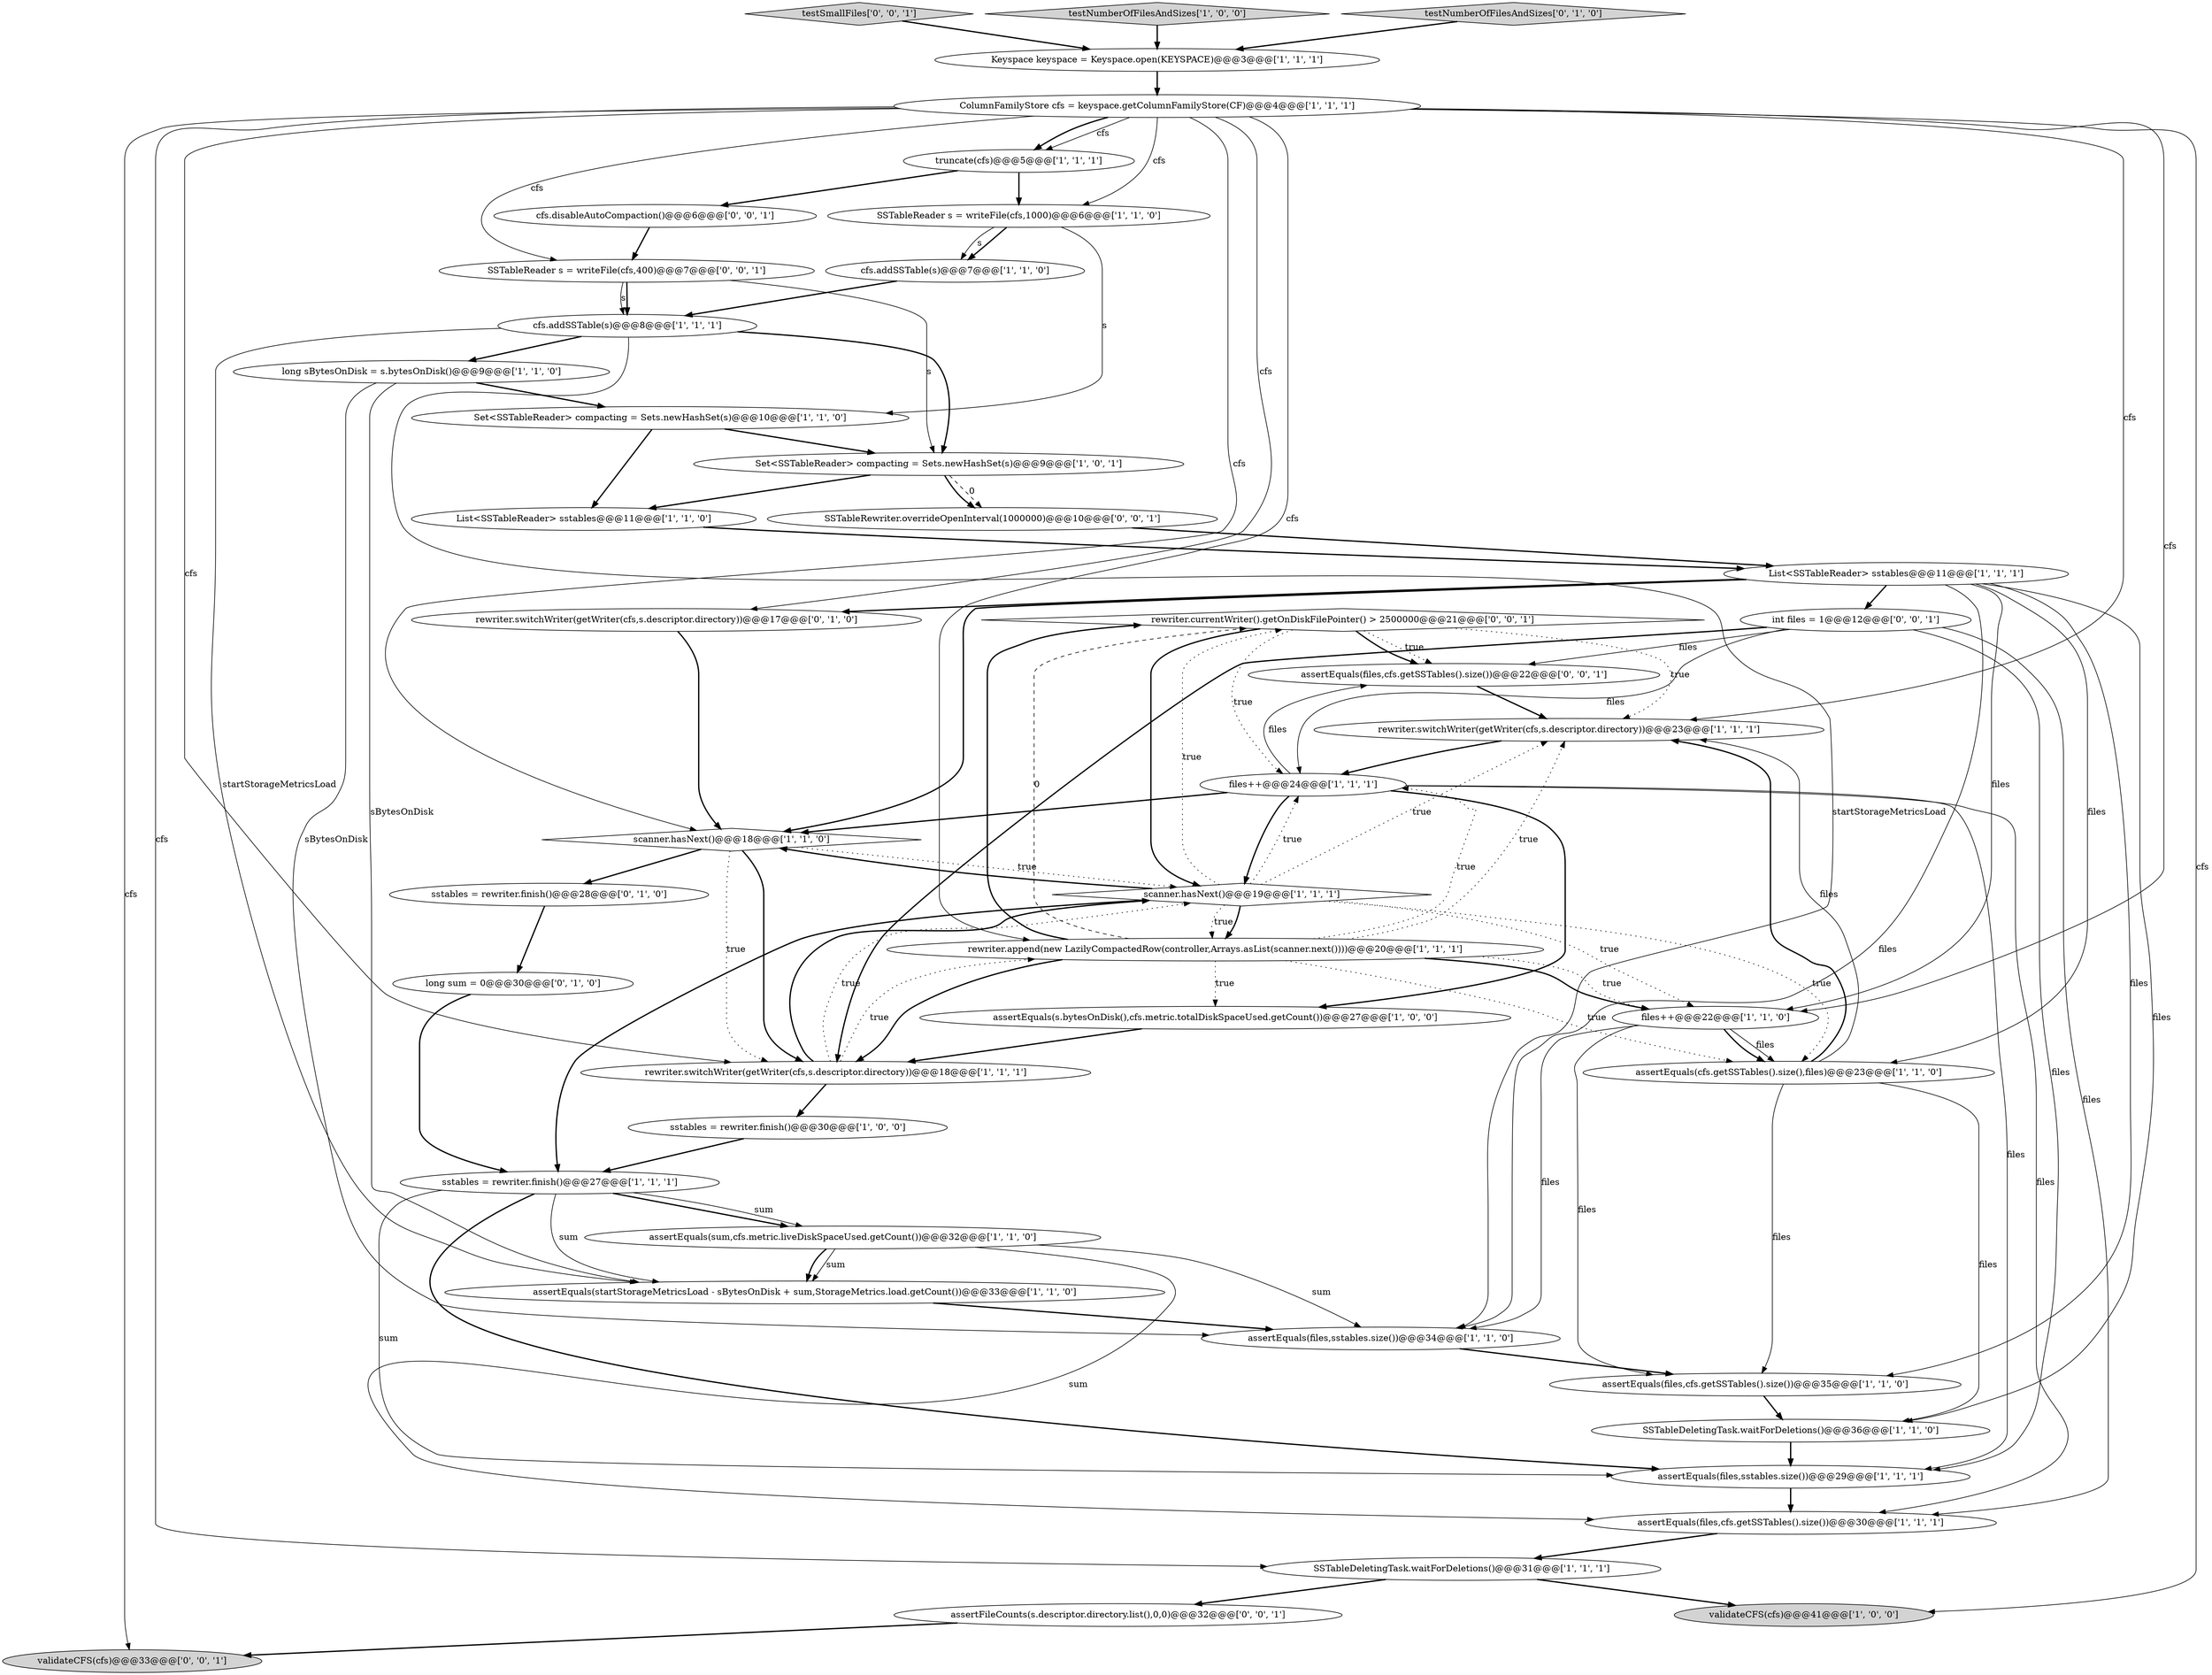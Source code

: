 digraph {
37 [style = filled, label = "rewriter.currentWriter().getOnDiskFilePointer() > 2500000@@@21@@@['0', '0', '1']", fillcolor = white, shape = diamond image = "AAA0AAABBB3BBB"];
25 [style = filled, label = "scanner.hasNext()@@@18@@@['1', '1', '0']", fillcolor = white, shape = diamond image = "AAA0AAABBB1BBB"];
7 [style = filled, label = "ColumnFamilyStore cfs = keyspace.getColumnFamilyStore(CF)@@@4@@@['1', '1', '1']", fillcolor = white, shape = ellipse image = "AAA0AAABBB1BBB"];
16 [style = filled, label = "List<SSTableReader> sstables@@@11@@@['1', '1', '1']", fillcolor = white, shape = ellipse image = "AAA0AAABBB1BBB"];
31 [style = filled, label = "cfs.addSSTable(s)@@@8@@@['1', '1', '1']", fillcolor = white, shape = ellipse image = "AAA0AAABBB1BBB"];
5 [style = filled, label = "truncate(cfs)@@@5@@@['1', '1', '1']", fillcolor = white, shape = ellipse image = "AAA0AAABBB1BBB"];
33 [style = filled, label = "rewriter.switchWriter(getWriter(cfs,s.descriptor.directory))@@@17@@@['0', '1', '0']", fillcolor = white, shape = ellipse image = "AAA0AAABBB2BBB"];
19 [style = filled, label = "assertEquals(s.bytesOnDisk(),cfs.metric.totalDiskSpaceUsed.getCount())@@@27@@@['1', '0', '0']", fillcolor = white, shape = ellipse image = "AAA0AAABBB1BBB"];
12 [style = filled, label = "Set<SSTableReader> compacting = Sets.newHashSet(s)@@@10@@@['1', '1', '0']", fillcolor = white, shape = ellipse image = "AAA0AAABBB1BBB"];
24 [style = filled, label = "List<SSTableReader> sstables@@@11@@@['1', '1', '0']", fillcolor = white, shape = ellipse image = "AAA0AAABBB1BBB"];
44 [style = filled, label = "assertEquals(files,cfs.getSSTables().size())@@@22@@@['0', '0', '1']", fillcolor = white, shape = ellipse image = "AAA0AAABBB3BBB"];
17 [style = filled, label = "rewriter.append(new LazilyCompactedRow(controller,Arrays.asList(scanner.next())))@@@20@@@['1', '1', '1']", fillcolor = white, shape = ellipse image = "AAA0AAABBB1BBB"];
4 [style = filled, label = "sstables = rewriter.finish()@@@30@@@['1', '0', '0']", fillcolor = white, shape = ellipse image = "AAA0AAABBB1BBB"];
36 [style = filled, label = "validateCFS(cfs)@@@33@@@['0', '0', '1']", fillcolor = lightgray, shape = ellipse image = "AAA0AAABBB3BBB"];
40 [style = filled, label = "testSmallFiles['0', '0', '1']", fillcolor = lightgray, shape = diamond image = "AAA0AAABBB3BBB"];
21 [style = filled, label = "scanner.hasNext()@@@19@@@['1', '1', '1']", fillcolor = white, shape = diamond image = "AAA0AAABBB1BBB"];
23 [style = filled, label = "testNumberOfFilesAndSizes['1', '0', '0']", fillcolor = lightgray, shape = diamond image = "AAA0AAABBB1BBB"];
38 [style = filled, label = "int files = 1@@@12@@@['0', '0', '1']", fillcolor = white, shape = ellipse image = "AAA0AAABBB3BBB"];
28 [style = filled, label = "Keyspace keyspace = Keyspace.open(KEYSPACE)@@@3@@@['1', '1', '1']", fillcolor = white, shape = ellipse image = "AAA0AAABBB1BBB"];
34 [style = filled, label = "sstables = rewriter.finish()@@@28@@@['0', '1', '0']", fillcolor = white, shape = ellipse image = "AAA0AAABBB2BBB"];
3 [style = filled, label = "assertEquals(files,cfs.getSSTables().size())@@@30@@@['1', '1', '1']", fillcolor = white, shape = ellipse image = "AAA0AAABBB1BBB"];
15 [style = filled, label = "SSTableReader s = writeFile(cfs,1000)@@@6@@@['1', '1', '0']", fillcolor = white, shape = ellipse image = "AAA0AAABBB1BBB"];
2 [style = filled, label = "SSTableDeletingTask.waitForDeletions()@@@36@@@['1', '1', '0']", fillcolor = white, shape = ellipse image = "AAA0AAABBB1BBB"];
35 [style = filled, label = "long sum = 0@@@30@@@['0', '1', '0']", fillcolor = white, shape = ellipse image = "AAA0AAABBB2BBB"];
20 [style = filled, label = "Set<SSTableReader> compacting = Sets.newHashSet(s)@@@9@@@['1', '0', '1']", fillcolor = white, shape = ellipse image = "AAA0AAABBB1BBB"];
42 [style = filled, label = "assertFileCounts(s.descriptor.directory.list(),0,0)@@@32@@@['0', '0', '1']", fillcolor = white, shape = ellipse image = "AAA0AAABBB3BBB"];
9 [style = filled, label = "sstables = rewriter.finish()@@@27@@@['1', '1', '1']", fillcolor = white, shape = ellipse image = "AAA0AAABBB1BBB"];
27 [style = filled, label = "rewriter.switchWriter(getWriter(cfs,s.descriptor.directory))@@@18@@@['1', '1', '1']", fillcolor = white, shape = ellipse image = "AAA0AAABBB1BBB"];
43 [style = filled, label = "cfs.disableAutoCompaction()@@@6@@@['0', '0', '1']", fillcolor = white, shape = ellipse image = "AAA0AAABBB3BBB"];
13 [style = filled, label = "files++@@@22@@@['1', '1', '0']", fillcolor = white, shape = ellipse image = "AAA0AAABBB1BBB"];
32 [style = filled, label = "testNumberOfFilesAndSizes['0', '1', '0']", fillcolor = lightgray, shape = diamond image = "AAA0AAABBB2BBB"];
29 [style = filled, label = "files++@@@24@@@['1', '1', '1']", fillcolor = white, shape = ellipse image = "AAA0AAABBB1BBB"];
30 [style = filled, label = "assertEquals(sum,cfs.metric.liveDiskSpaceUsed.getCount())@@@32@@@['1', '1', '0']", fillcolor = white, shape = ellipse image = "AAA0AAABBB1BBB"];
14 [style = filled, label = "assertEquals(startStorageMetricsLoad - sBytesOnDisk + sum,StorageMetrics.load.getCount())@@@33@@@['1', '1', '0']", fillcolor = white, shape = ellipse image = "AAA0AAABBB1BBB"];
41 [style = filled, label = "SSTableReader s = writeFile(cfs,400)@@@7@@@['0', '0', '1']", fillcolor = white, shape = ellipse image = "AAA0AAABBB3BBB"];
8 [style = filled, label = "assertEquals(files,sstables.size())@@@29@@@['1', '1', '1']", fillcolor = white, shape = ellipse image = "AAA0AAABBB1BBB"];
10 [style = filled, label = "cfs.addSSTable(s)@@@7@@@['1', '1', '0']", fillcolor = white, shape = ellipse image = "AAA0AAABBB1BBB"];
1 [style = filled, label = "assertEquals(cfs.getSSTables().size(),files)@@@23@@@['1', '1', '0']", fillcolor = white, shape = ellipse image = "AAA0AAABBB1BBB"];
11 [style = filled, label = "assertEquals(files,cfs.getSSTables().size())@@@35@@@['1', '1', '0']", fillcolor = white, shape = ellipse image = "AAA0AAABBB1BBB"];
0 [style = filled, label = "validateCFS(cfs)@@@41@@@['1', '0', '0']", fillcolor = lightgray, shape = ellipse image = "AAA0AAABBB1BBB"];
6 [style = filled, label = "SSTableDeletingTask.waitForDeletions()@@@31@@@['1', '1', '1']", fillcolor = white, shape = ellipse image = "AAA0AAABBB1BBB"];
39 [style = filled, label = "SSTableRewriter.overrideOpenInterval(1000000)@@@10@@@['0', '0', '1']", fillcolor = white, shape = ellipse image = "AAA0AAABBB3BBB"];
26 [style = filled, label = "assertEquals(files,sstables.size())@@@34@@@['1', '1', '0']", fillcolor = white, shape = ellipse image = "AAA0AAABBB1BBB"];
18 [style = filled, label = "long sBytesOnDisk = s.bytesOnDisk()@@@9@@@['1', '1', '0']", fillcolor = white, shape = ellipse image = "AAA0AAABBB1BBB"];
22 [style = filled, label = "rewriter.switchWriter(getWriter(cfs,s.descriptor.directory))@@@23@@@['1', '1', '1']", fillcolor = white, shape = ellipse image = "AAA0AAABBB1BBB"];
22->29 [style = bold, label=""];
18->26 [style = solid, label="sBytesOnDisk"];
29->19 [style = bold, label=""];
20->39 [style = dashed, label="0"];
7->13 [style = solid, label="cfs"];
40->28 [style = bold, label=""];
25->21 [style = dotted, label="true"];
21->22 [style = dotted, label="true"];
7->27 [style = solid, label="cfs"];
31->18 [style = bold, label=""];
16->38 [style = bold, label=""];
9->30 [style = bold, label=""];
12->24 [style = bold, label=""];
13->1 [style = solid, label="files"];
3->6 [style = bold, label=""];
19->27 [style = bold, label=""];
43->41 [style = bold, label=""];
37->29 [style = dotted, label="true"];
21->25 [style = bold, label=""];
17->13 [style = bold, label=""];
4->9 [style = bold, label=""];
32->28 [style = bold, label=""];
1->11 [style = solid, label="files"];
13->1 [style = bold, label=""];
1->22 [style = bold, label=""];
37->44 [style = dotted, label="true"];
16->26 [style = solid, label="files"];
27->21 [style = bold, label=""];
29->21 [style = bold, label=""];
7->25 [style = solid, label="cfs"];
17->27 [style = bold, label=""];
17->1 [style = dotted, label="true"];
16->25 [style = bold, label=""];
21->37 [style = dotted, label="true"];
39->16 [style = bold, label=""];
6->42 [style = bold, label=""];
25->34 [style = bold, label=""];
5->43 [style = bold, label=""];
17->13 [style = dotted, label="true"];
38->8 [style = solid, label="files"];
21->17 [style = dotted, label="true"];
8->3 [style = bold, label=""];
25->27 [style = dotted, label="true"];
20->39 [style = bold, label=""];
37->21 [style = bold, label=""];
16->1 [style = solid, label="files"];
1->22 [style = solid, label="files"];
7->36 [style = solid, label="cfs"];
12->20 [style = bold, label=""];
38->29 [style = solid, label="files"];
21->29 [style = dotted, label="true"];
29->8 [style = solid, label="files"];
17->22 [style = dotted, label="true"];
34->35 [style = bold, label=""];
29->3 [style = solid, label="files"];
9->30 [style = solid, label="sum"];
25->27 [style = bold, label=""];
30->14 [style = bold, label=""];
35->9 [style = bold, label=""];
15->10 [style = solid, label="s"];
17->29 [style = dotted, label="true"];
31->26 [style = solid, label="startStorageMetricsLoad"];
18->14 [style = solid, label="sBytesOnDisk"];
38->44 [style = solid, label="files"];
6->0 [style = bold, label=""];
30->26 [style = solid, label="sum"];
7->0 [style = solid, label="cfs"];
21->1 [style = dotted, label="true"];
27->21 [style = dotted, label="true"];
41->31 [style = bold, label=""];
16->13 [style = solid, label="files"];
11->2 [style = bold, label=""];
29->25 [style = bold, label=""];
2->8 [style = bold, label=""];
1->2 [style = solid, label="files"];
30->14 [style = solid, label="sum"];
7->22 [style = solid, label="cfs"];
17->37 [style = bold, label=""];
30->3 [style = solid, label="sum"];
24->16 [style = bold, label=""];
26->11 [style = bold, label=""];
31->20 [style = bold, label=""];
42->36 [style = bold, label=""];
20->24 [style = bold, label=""];
7->5 [style = bold, label=""];
13->11 [style = solid, label="files"];
21->9 [style = bold, label=""];
41->20 [style = solid, label="s"];
15->10 [style = bold, label=""];
17->19 [style = dotted, label="true"];
28->7 [style = bold, label=""];
31->14 [style = solid, label="startStorageMetricsLoad"];
7->15 [style = solid, label="cfs"];
27->4 [style = bold, label=""];
37->44 [style = bold, label=""];
27->17 [style = dotted, label="true"];
21->17 [style = bold, label=""];
15->12 [style = solid, label="s"];
9->14 [style = solid, label="sum"];
17->37 [style = dashed, label="0"];
9->8 [style = solid, label="sum"];
10->31 [style = bold, label=""];
16->33 [style = bold, label=""];
16->2 [style = solid, label="files"];
7->6 [style = solid, label="cfs"];
29->44 [style = solid, label="files"];
14->26 [style = bold, label=""];
7->41 [style = solid, label="cfs"];
7->33 [style = solid, label="cfs"];
7->17 [style = solid, label="cfs"];
37->22 [style = dotted, label="true"];
41->31 [style = solid, label="s"];
7->5 [style = solid, label="cfs"];
13->26 [style = solid, label="files"];
38->3 [style = solid, label="files"];
23->28 [style = bold, label=""];
18->12 [style = bold, label=""];
9->8 [style = bold, label=""];
16->11 [style = solid, label="files"];
33->25 [style = bold, label=""];
38->27 [style = bold, label=""];
44->22 [style = bold, label=""];
5->15 [style = bold, label=""];
21->13 [style = dotted, label="true"];
}
